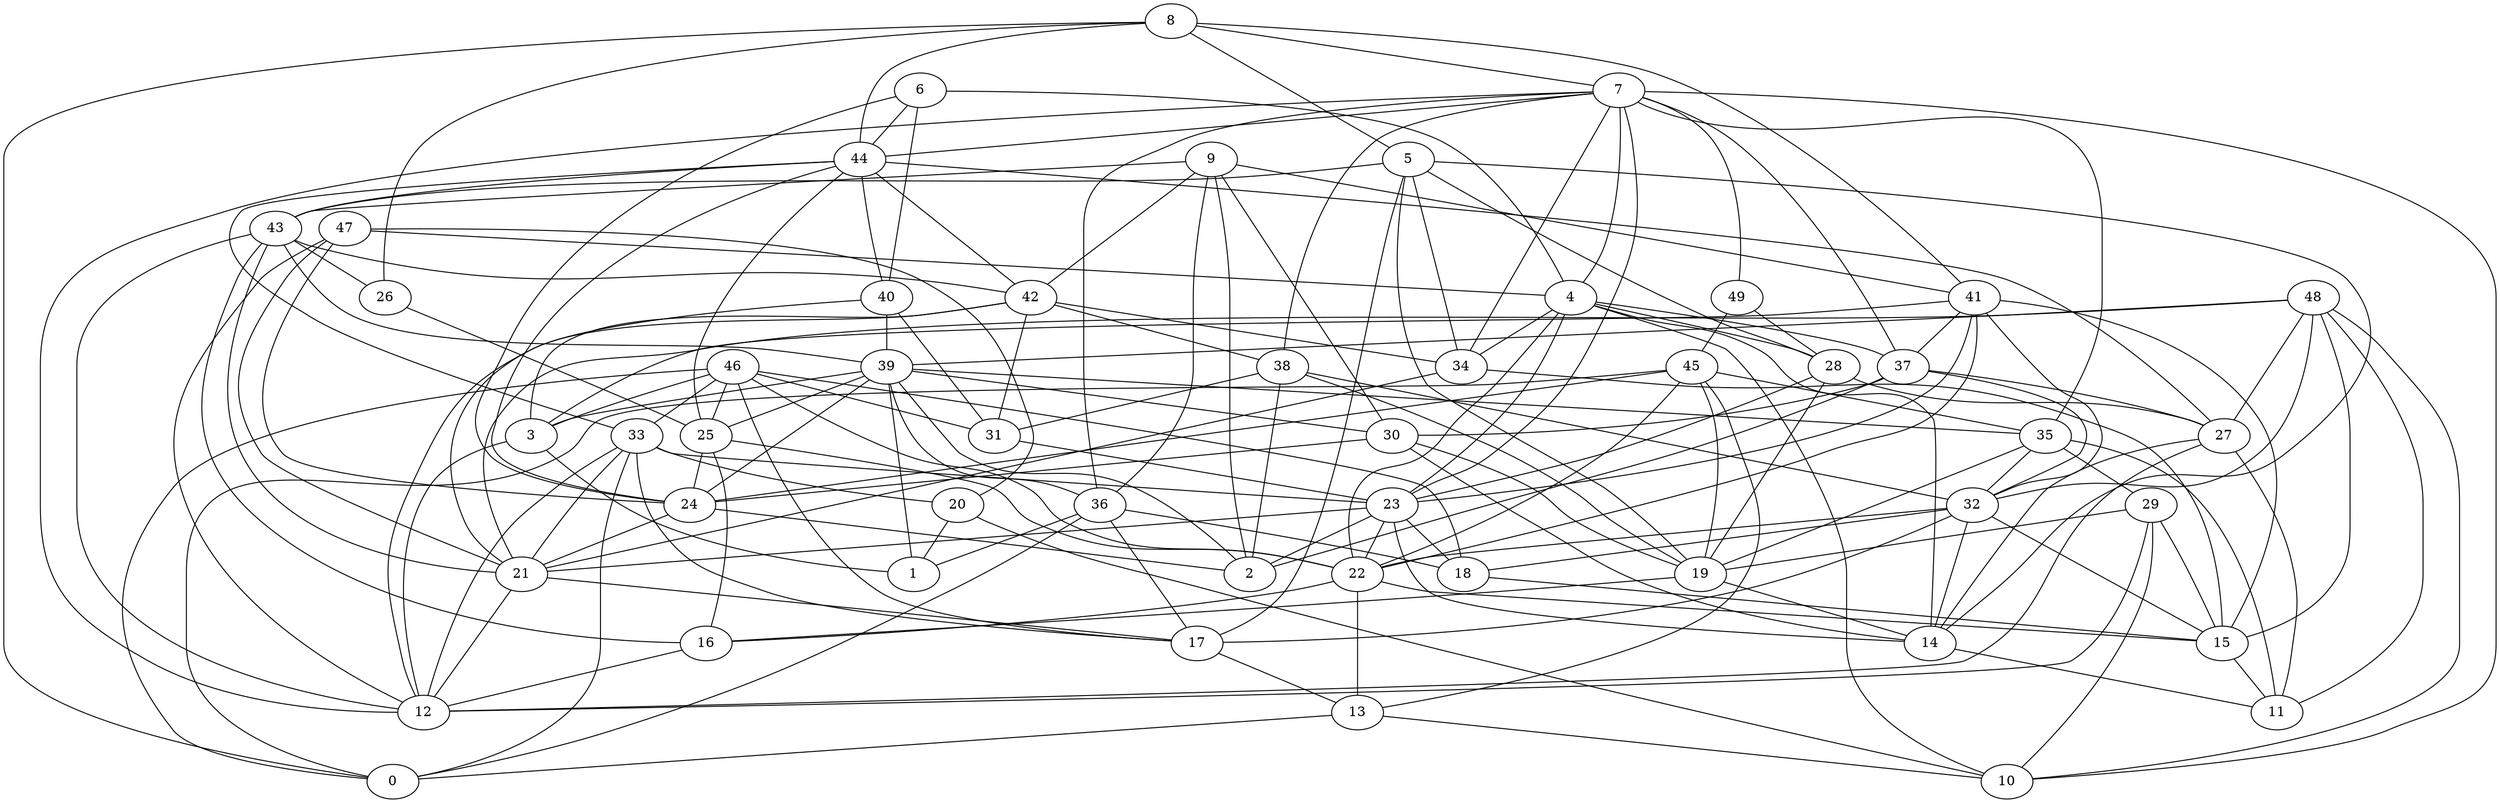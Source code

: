 digraph GG_graph {

subgraph G_graph {
edge [color = black]
"13" -> "0" [dir = none]
"22" -> "15" [dir = none]
"22" -> "16" [dir = none]
"22" -> "13" [dir = none]
"17" -> "13" [dir = none]
"40" -> "31" [dir = none]
"40" -> "39" [dir = none]
"40" -> "21" [dir = none]
"46" -> "22" [dir = none]
"46" -> "33" [dir = none]
"46" -> "18" [dir = none]
"46" -> "3" [dir = none]
"23" -> "22" [dir = none]
"23" -> "2" [dir = none]
"23" -> "21" [dir = none]
"23" -> "14" [dir = none]
"21" -> "17" [dir = none]
"20" -> "10" [dir = none]
"20" -> "1" [dir = none]
"25" -> "22" [dir = none]
"25" -> "16" [dir = none]
"35" -> "19" [dir = none]
"27" -> "12" [dir = none]
"27" -> "14" [dir = none]
"27" -> "11" [dir = none]
"29" -> "10" [dir = none]
"29" -> "19" [dir = none]
"29" -> "12" [dir = none]
"19" -> "14" [dir = none]
"37" -> "30" [dir = none]
"37" -> "2" [dir = none]
"37" -> "27" [dir = none]
"37" -> "32" [dir = none]
"8" -> "41" [dir = none]
"8" -> "0" [dir = none]
"8" -> "5" [dir = none]
"8" -> "26" [dir = none]
"38" -> "19" [dir = none]
"38" -> "32" [dir = none]
"36" -> "0" [dir = none]
"36" -> "17" [dir = none]
"36" -> "18" [dir = none]
"43" -> "26" [dir = none]
"43" -> "42" [dir = none]
"5" -> "34" [dir = none]
"5" -> "14" [dir = none]
"5" -> "28" [dir = none]
"5" -> "19" [dir = none]
"48" -> "27" [dir = none]
"48" -> "11" [dir = none]
"48" -> "21" [dir = none]
"48" -> "10" [dir = none]
"39" -> "1" [dir = none]
"39" -> "35" [dir = none]
"39" -> "2" [dir = none]
"39" -> "30" [dir = none]
"39" -> "25" [dir = none]
"9" -> "30" [dir = none]
"9" -> "42" [dir = none]
"4" -> "14" [dir = none]
"4" -> "22" [dir = none]
"4" -> "37" [dir = none]
"24" -> "2" [dir = none]
"44" -> "33" [dir = none]
"44" -> "43" [dir = none]
"44" -> "40" [dir = none]
"44" -> "24" [dir = none]
"30" -> "24" [dir = none]
"30" -> "19" [dir = none]
"6" -> "4" [dir = none]
"6" -> "24" [dir = none]
"45" -> "22" [dir = none]
"45" -> "13" [dir = none]
"45" -> "35" [dir = none]
"45" -> "24" [dir = none]
"45" -> "0" [dir = none]
"41" -> "37" [dir = none]
"28" -> "19" [dir = none]
"28" -> "23" [dir = none]
"7" -> "37" [dir = none]
"7" -> "34" [dir = none]
"32" -> "17" [dir = none]
"32" -> "14" [dir = none]
"32" -> "15" [dir = none]
"32" -> "22" [dir = none]
"34" -> "15" [dir = none]
"47" -> "21" [dir = none]
"47" -> "4" [dir = none]
"47" -> "12" [dir = none]
"33" -> "23" [dir = none]
"33" -> "20" [dir = none]
"33" -> "12" [dir = none]
"42" -> "3" [dir = none]
"42" -> "38" [dir = none]
"42" -> "12" [dir = none]
"42" -> "31" [dir = none]
"49" -> "45" [dir = none]
"49" -> "28" [dir = none]
"43" -> "21" [dir = none]
"13" -> "10" [dir = none]
"24" -> "21" [dir = none]
"43" -> "12" [dir = none]
"5" -> "17" [dir = none]
"7" -> "35" [dir = none]
"4" -> "34" [dir = none]
"36" -> "1" [dir = none]
"7" -> "38" [dir = none]
"4" -> "10" [dir = none]
"5" -> "43" [dir = none]
"39" -> "3" [dir = none]
"25" -> "24" [dir = none]
"33" -> "21" [dir = none]
"46" -> "0" [dir = none]
"16" -> "12" [dir = none]
"34" -> "21" [dir = none]
"48" -> "39" [dir = none]
"44" -> "42" [dir = none]
"7" -> "12" [dir = none]
"3" -> "1" [dir = none]
"18" -> "15" [dir = none]
"4" -> "23" [dir = none]
"8" -> "44" [dir = none]
"48" -> "15" [dir = none]
"33" -> "0" [dir = none]
"41" -> "23" [dir = none]
"15" -> "11" [dir = none]
"7" -> "49" [dir = none]
"7" -> "10" [dir = none]
"29" -> "15" [dir = none]
"3" -> "12" [dir = none]
"30" -> "14" [dir = none]
"44" -> "27" [dir = none]
"48" -> "32" [dir = none]
"41" -> "32" [dir = none]
"26" -> "25" [dir = none]
"47" -> "24" [dir = none]
"41" -> "15" [dir = none]
"39" -> "36" [dir = none]
"38" -> "31" [dir = none]
"43" -> "39" [dir = none]
"41" -> "22" [dir = none]
"35" -> "29" [dir = none]
"43" -> "16" [dir = none]
"39" -> "24" [dir = none]
"38" -> "2" [dir = none]
"9" -> "36" [dir = none]
"7" -> "36" [dir = none]
"9" -> "41" [dir = none]
"7" -> "4" [dir = none]
"45" -> "19" [dir = none]
"19" -> "16" [dir = none]
"7" -> "23" [dir = none]
"44" -> "25" [dir = none]
"9" -> "43" [dir = none]
"33" -> "17" [dir = none]
"6" -> "40" [dir = none]
"28" -> "27" [dir = none]
"8" -> "7" [dir = none]
"35" -> "32" [dir = none]
"6" -> "44" [dir = none]
"21" -> "12" [dir = none]
"31" -> "23" [dir = none]
"42" -> "34" [dir = none]
"14" -> "11" [dir = none]
"9" -> "2" [dir = none]
"23" -> "18" [dir = none]
"41" -> "3" [dir = none]
"35" -> "11" [dir = none]
"46" -> "17" [dir = none]
"32" -> "18" [dir = none]
"46" -> "31" [dir = none]
"47" -> "20" [dir = none]
"7" -> "44" [dir = none]
"4" -> "28" [dir = none]
"46" -> "25" [dir = none]
}

}
